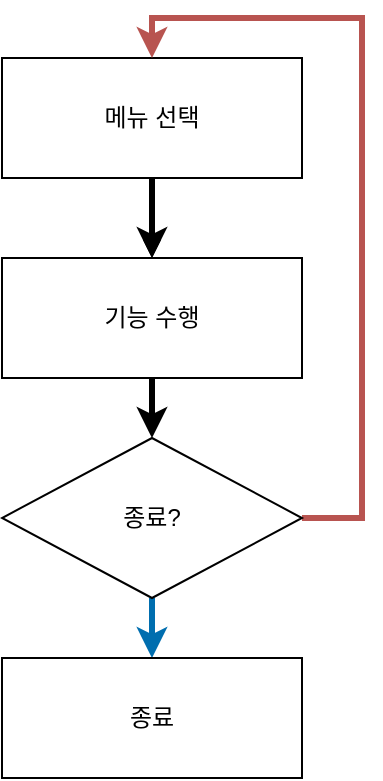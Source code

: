 <mxfile version="26.1.0">
  <diagram name="페이지-1" id="5qj19xGUGERsWVR2H3_I">
    <mxGraphModel dx="1434" dy="738" grid="1" gridSize="10" guides="1" tooltips="1" connect="1" arrows="1" fold="1" page="1" pageScale="1" pageWidth="827" pageHeight="1169" math="0" shadow="0">
      <root>
        <mxCell id="0" />
        <mxCell id="1" parent="0" />
        <mxCell id="TBO3Pb_-eZRMsJ7mVRY1-11" style="edgeStyle=orthogonalEdgeStyle;rounded=0;orthogonalLoop=1;jettySize=auto;html=1;exitX=0.5;exitY=1;exitDx=0;exitDy=0;entryX=0.5;entryY=0;entryDx=0;entryDy=0;" edge="1" parent="1" source="TBO3Pb_-eZRMsJ7mVRY1-1" target="TBO3Pb_-eZRMsJ7mVRY1-2">
          <mxGeometry relative="1" as="geometry" />
        </mxCell>
        <mxCell id="TBO3Pb_-eZRMsJ7mVRY1-12" value="" style="edgeStyle=orthogonalEdgeStyle;rounded=0;orthogonalLoop=1;jettySize=auto;html=1;strokeWidth=3;" edge="1" parent="1" source="TBO3Pb_-eZRMsJ7mVRY1-1" target="TBO3Pb_-eZRMsJ7mVRY1-2">
          <mxGeometry relative="1" as="geometry" />
        </mxCell>
        <mxCell id="TBO3Pb_-eZRMsJ7mVRY1-1" value="메뉴 선택" style="rounded=0;whiteSpace=wrap;html=1;" vertex="1" parent="1">
          <mxGeometry x="30" y="40" width="150" height="60" as="geometry" />
        </mxCell>
        <mxCell id="TBO3Pb_-eZRMsJ7mVRY1-10" style="edgeStyle=orthogonalEdgeStyle;rounded=0;orthogonalLoop=1;jettySize=auto;html=1;exitX=0.5;exitY=1;exitDx=0;exitDy=0;entryX=0.5;entryY=0;entryDx=0;entryDy=0;strokeWidth=3;" edge="1" parent="1" source="TBO3Pb_-eZRMsJ7mVRY1-2" target="TBO3Pb_-eZRMsJ7mVRY1-4">
          <mxGeometry relative="1" as="geometry" />
        </mxCell>
        <mxCell id="TBO3Pb_-eZRMsJ7mVRY1-2" value="기능 수행" style="rounded=0;whiteSpace=wrap;html=1;" vertex="1" parent="1">
          <mxGeometry x="30" y="140" width="150" height="60" as="geometry" />
        </mxCell>
        <mxCell id="TBO3Pb_-eZRMsJ7mVRY1-9" style="edgeStyle=orthogonalEdgeStyle;rounded=0;orthogonalLoop=1;jettySize=auto;html=1;exitX=1;exitY=0.5;exitDx=0;exitDy=0;entryX=0.5;entryY=0;entryDx=0;entryDy=0;fillColor=#f8cecc;strokeColor=#b85450;strokeWidth=3;" edge="1" parent="1" source="TBO3Pb_-eZRMsJ7mVRY1-4" target="TBO3Pb_-eZRMsJ7mVRY1-1">
          <mxGeometry relative="1" as="geometry">
            <Array as="points">
              <mxPoint x="210" y="270" />
              <mxPoint x="210" y="20" />
              <mxPoint x="105" y="20" />
            </Array>
          </mxGeometry>
        </mxCell>
        <mxCell id="TBO3Pb_-eZRMsJ7mVRY1-13" style="edgeStyle=orthogonalEdgeStyle;rounded=0;orthogonalLoop=1;jettySize=auto;html=1;entryX=0.5;entryY=0;entryDx=0;entryDy=0;fillColor=#1ba1e2;strokeColor=#006EAF;strokeWidth=3;" edge="1" parent="1" source="TBO3Pb_-eZRMsJ7mVRY1-4" target="TBO3Pb_-eZRMsJ7mVRY1-8">
          <mxGeometry relative="1" as="geometry" />
        </mxCell>
        <mxCell id="TBO3Pb_-eZRMsJ7mVRY1-4" value="종료?" style="rhombus;whiteSpace=wrap;html=1;" vertex="1" parent="1">
          <mxGeometry x="30" y="230" width="150" height="80" as="geometry" />
        </mxCell>
        <mxCell id="TBO3Pb_-eZRMsJ7mVRY1-8" value="종료" style="rounded=0;whiteSpace=wrap;html=1;" vertex="1" parent="1">
          <mxGeometry x="30" y="340" width="150" height="60" as="geometry" />
        </mxCell>
      </root>
    </mxGraphModel>
  </diagram>
</mxfile>
